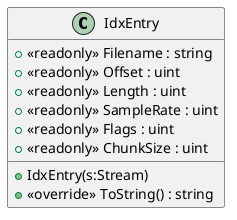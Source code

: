 @startuml
class IdxEntry {
    + <<readonly>> Filename : string
    + <<readonly>> Offset : uint
    + <<readonly>> Length : uint
    + <<readonly>> SampleRate : uint
    + <<readonly>> Flags : uint
    + <<readonly>> ChunkSize : uint
    + IdxEntry(s:Stream)
    + <<override>> ToString() : string
}
@enduml
